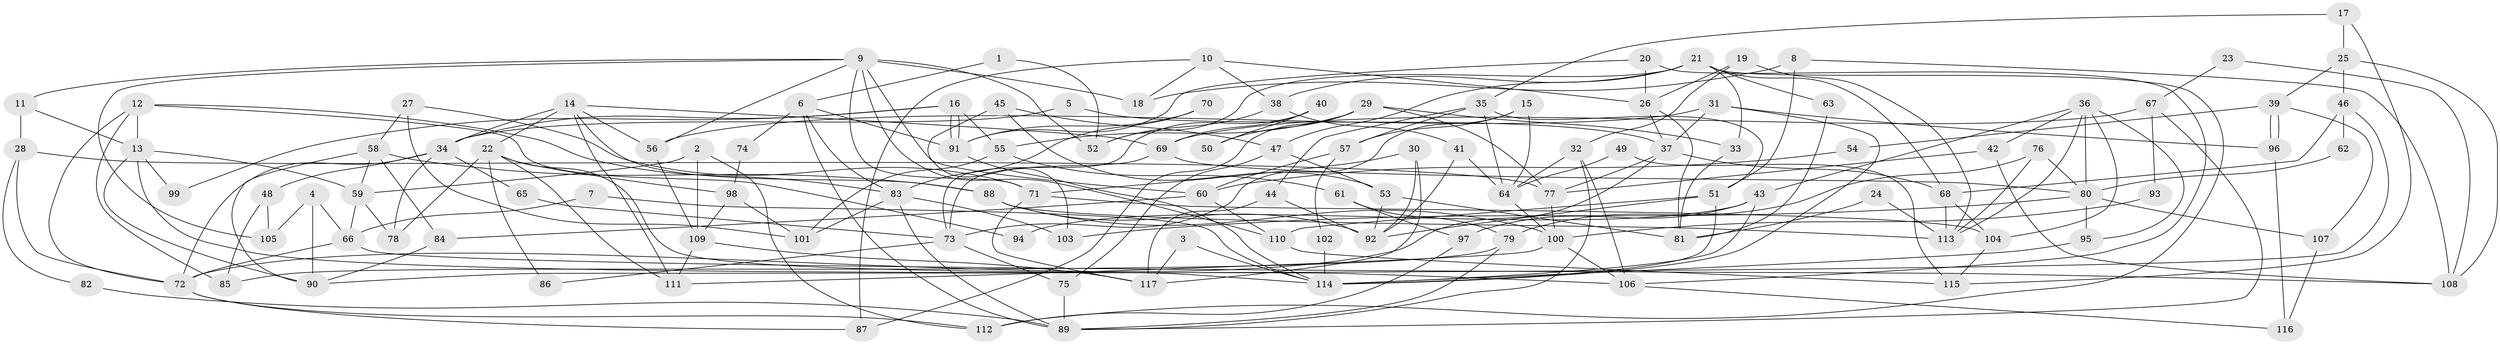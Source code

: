 // Generated by graph-tools (version 1.1) at 2025/50/03/09/25 04:50:39]
// undirected, 117 vertices, 234 edges
graph export_dot {
graph [start="1"]
  node [color=gray90,style=filled];
  1;
  2;
  3;
  4;
  5;
  6;
  7;
  8;
  9;
  10;
  11;
  12;
  13;
  14;
  15;
  16;
  17;
  18;
  19;
  20;
  21;
  22;
  23;
  24;
  25;
  26;
  27;
  28;
  29;
  30;
  31;
  32;
  33;
  34;
  35;
  36;
  37;
  38;
  39;
  40;
  41;
  42;
  43;
  44;
  45;
  46;
  47;
  48;
  49;
  50;
  51;
  52;
  53;
  54;
  55;
  56;
  57;
  58;
  59;
  60;
  61;
  62;
  63;
  64;
  65;
  66;
  67;
  68;
  69;
  70;
  71;
  72;
  73;
  74;
  75;
  76;
  77;
  78;
  79;
  80;
  81;
  82;
  83;
  84;
  85;
  86;
  87;
  88;
  89;
  90;
  91;
  92;
  93;
  94;
  95;
  96;
  97;
  98;
  99;
  100;
  101;
  102;
  103;
  104;
  105;
  106;
  107;
  108;
  109;
  110;
  111;
  112;
  113;
  114;
  115;
  116;
  117;
  1 -- 52;
  1 -- 6;
  2 -- 112;
  2 -- 109;
  2 -- 59;
  3 -- 117;
  3 -- 114;
  4 -- 90;
  4 -- 66;
  4 -- 105;
  5 -- 37;
  5 -- 34;
  6 -- 91;
  6 -- 83;
  6 -- 74;
  6 -- 89;
  7 -- 114;
  7 -- 66;
  8 -- 51;
  8 -- 108;
  8 -- 18;
  9 -- 11;
  9 -- 60;
  9 -- 18;
  9 -- 52;
  9 -- 56;
  9 -- 71;
  9 -- 105;
  9 -- 110;
  10 -- 18;
  10 -- 87;
  10 -- 26;
  10 -- 38;
  11 -- 28;
  11 -- 13;
  12 -- 85;
  12 -- 72;
  12 -- 13;
  12 -- 83;
  12 -- 94;
  13 -- 106;
  13 -- 59;
  13 -- 90;
  13 -- 99;
  14 -- 22;
  14 -- 88;
  14 -- 34;
  14 -- 56;
  14 -- 69;
  14 -- 111;
  15 -- 73;
  15 -- 64;
  15 -- 57;
  16 -- 34;
  16 -- 91;
  16 -- 91;
  16 -- 55;
  16 -- 99;
  17 -- 35;
  17 -- 115;
  17 -- 25;
  19 -- 113;
  19 -- 26;
  19 -- 32;
  20 -- 106;
  20 -- 26;
  20 -- 91;
  21 -- 38;
  21 -- 68;
  21 -- 33;
  21 -- 47;
  21 -- 52;
  21 -- 63;
  21 -- 112;
  22 -- 98;
  22 -- 111;
  22 -- 78;
  22 -- 86;
  22 -- 114;
  23 -- 67;
  23 -- 108;
  24 -- 81;
  24 -- 113;
  25 -- 108;
  25 -- 39;
  25 -- 46;
  26 -- 37;
  26 -- 81;
  27 -- 58;
  27 -- 101;
  27 -- 71;
  28 -- 72;
  28 -- 77;
  28 -- 82;
  29 -- 77;
  29 -- 33;
  29 -- 50;
  29 -- 55;
  29 -- 87;
  30 -- 117;
  30 -- 71;
  30 -- 92;
  31 -- 56;
  31 -- 114;
  31 -- 37;
  31 -- 96;
  32 -- 106;
  32 -- 64;
  32 -- 89;
  33 -- 81;
  34 -- 78;
  34 -- 48;
  34 -- 65;
  34 -- 72;
  35 -- 57;
  35 -- 51;
  35 -- 44;
  35 -- 64;
  36 -- 43;
  36 -- 104;
  36 -- 42;
  36 -- 80;
  36 -- 95;
  36 -- 113;
  37 -- 68;
  37 -- 72;
  37 -- 77;
  38 -- 52;
  38 -- 41;
  39 -- 96;
  39 -- 96;
  39 -- 54;
  39 -- 107;
  40 -- 73;
  40 -- 69;
  40 -- 50;
  41 -- 64;
  41 -- 92;
  42 -- 77;
  42 -- 108;
  43 -- 114;
  43 -- 97;
  43 -- 94;
  44 -- 92;
  44 -- 117;
  45 -- 103;
  45 -- 53;
  45 -- 47;
  46 -- 90;
  46 -- 62;
  46 -- 68;
  47 -- 53;
  47 -- 75;
  48 -- 105;
  48 -- 85;
  49 -- 115;
  49 -- 64;
  51 -- 92;
  51 -- 114;
  51 -- 110;
  53 -- 92;
  53 -- 81;
  54 -- 60;
  55 -- 61;
  55 -- 101;
  56 -- 109;
  57 -- 60;
  57 -- 102;
  58 -- 59;
  58 -- 88;
  58 -- 84;
  58 -- 90;
  59 -- 66;
  59 -- 78;
  60 -- 84;
  60 -- 110;
  61 -- 79;
  61 -- 97;
  62 -- 80;
  63 -- 81;
  64 -- 100;
  65 -- 73;
  66 -- 72;
  66 -- 108;
  67 -- 69;
  67 -- 89;
  67 -- 93;
  68 -- 113;
  68 -- 104;
  69 -- 80;
  69 -- 73;
  70 -- 83;
  70 -- 91;
  71 -- 104;
  71 -- 117;
  72 -- 87;
  72 -- 112;
  73 -- 75;
  73 -- 86;
  74 -- 98;
  75 -- 89;
  76 -- 80;
  76 -- 113;
  76 -- 79;
  77 -- 100;
  79 -- 89;
  79 -- 85;
  80 -- 95;
  80 -- 103;
  80 -- 107;
  82 -- 89;
  83 -- 89;
  83 -- 101;
  83 -- 103;
  84 -- 90;
  88 -- 100;
  88 -- 92;
  88 -- 113;
  91 -- 114;
  93 -- 100;
  95 -- 114;
  96 -- 116;
  97 -- 112;
  98 -- 101;
  98 -- 109;
  100 -- 111;
  100 -- 106;
  102 -- 114;
  104 -- 115;
  106 -- 116;
  107 -- 116;
  109 -- 117;
  109 -- 111;
  110 -- 115;
}
